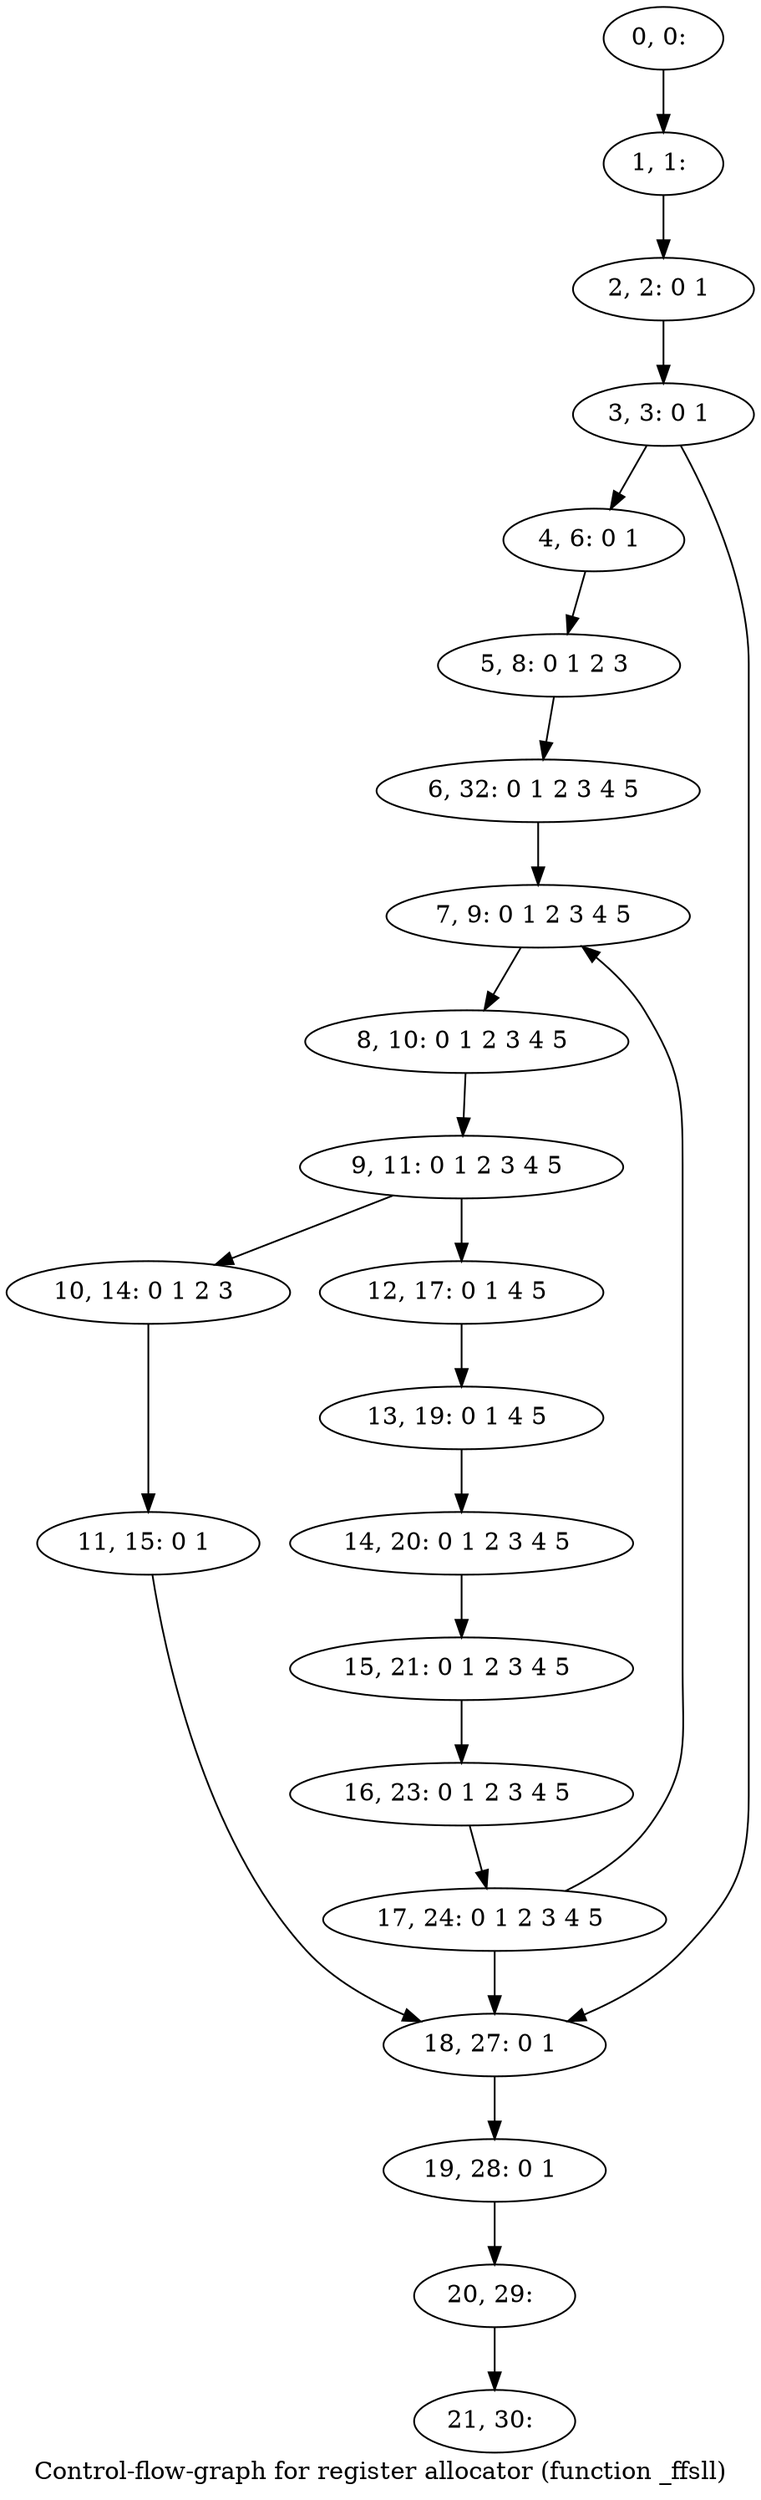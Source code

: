 digraph G {
graph [label="Control-flow-graph for register allocator (function _ffsll)"]
0[label="0, 0: "];
1[label="1, 1: "];
2[label="2, 2: 0 1 "];
3[label="3, 3: 0 1 "];
4[label="4, 6: 0 1 "];
5[label="5, 8: 0 1 2 3 "];
6[label="6, 32: 0 1 2 3 4 5 "];
7[label="7, 9: 0 1 2 3 4 5 "];
8[label="8, 10: 0 1 2 3 4 5 "];
9[label="9, 11: 0 1 2 3 4 5 "];
10[label="10, 14: 0 1 2 3 "];
11[label="11, 15: 0 1 "];
12[label="12, 17: 0 1 4 5 "];
13[label="13, 19: 0 1 4 5 "];
14[label="14, 20: 0 1 2 3 4 5 "];
15[label="15, 21: 0 1 2 3 4 5 "];
16[label="16, 23: 0 1 2 3 4 5 "];
17[label="17, 24: 0 1 2 3 4 5 "];
18[label="18, 27: 0 1 "];
19[label="19, 28: 0 1 "];
20[label="20, 29: "];
21[label="21, 30: "];
0->1 ;
1->2 ;
2->3 ;
3->4 ;
3->18 ;
4->5 ;
5->6 ;
6->7 ;
7->8 ;
8->9 ;
9->10 ;
9->12 ;
10->11 ;
11->18 ;
12->13 ;
13->14 ;
14->15 ;
15->16 ;
16->17 ;
17->18 ;
17->7 ;
18->19 ;
19->20 ;
20->21 ;
}
